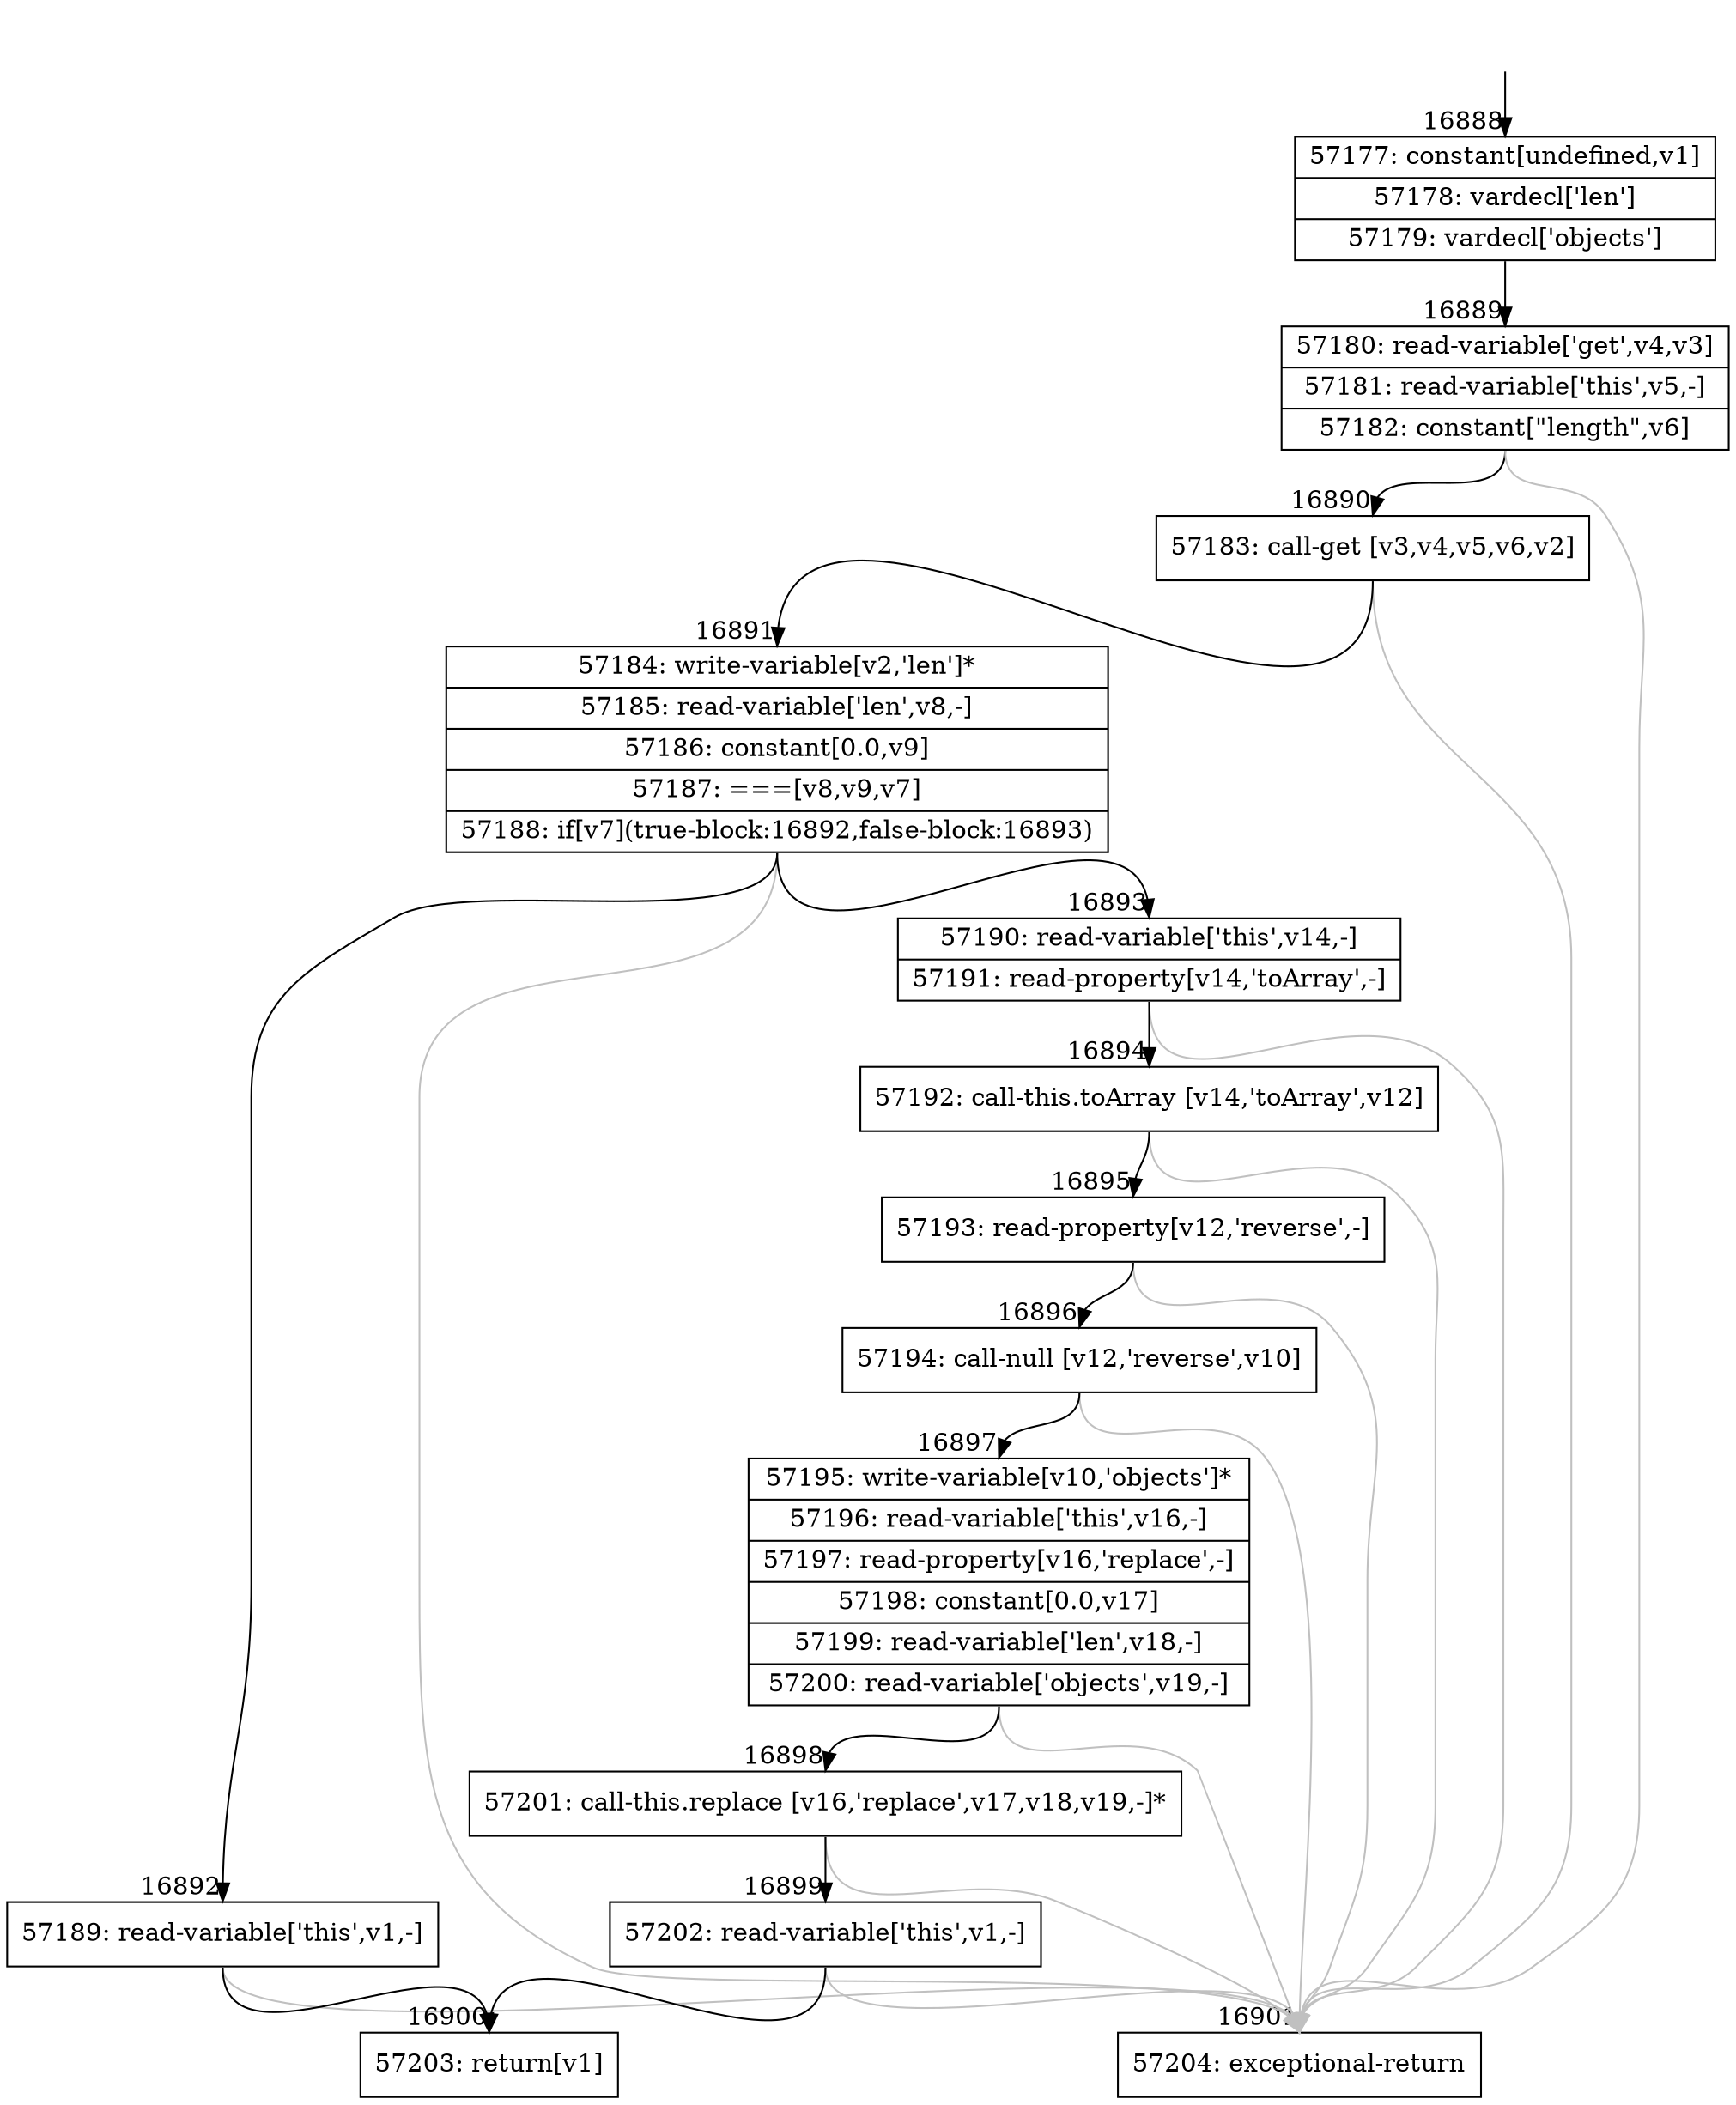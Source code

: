 digraph {
rankdir="TD"
BB_entry1445[shape=none,label=""];
BB_entry1445 -> BB16888 [tailport=s, headport=n, headlabel="    16888"]
BB16888 [shape=record label="{57177: constant[undefined,v1]|57178: vardecl['len']|57179: vardecl['objects']}" ] 
BB16888 -> BB16889 [tailport=s, headport=n, headlabel="      16889"]
BB16889 [shape=record label="{57180: read-variable['get',v4,v3]|57181: read-variable['this',v5,-]|57182: constant[\"length\",v6]}" ] 
BB16889 -> BB16890 [tailport=s, headport=n, headlabel="      16890"]
BB16889 -> BB16901 [tailport=s, headport=n, color=gray, headlabel="      16901"]
BB16890 [shape=record label="{57183: call-get [v3,v4,v5,v6,v2]}" ] 
BB16890 -> BB16891 [tailport=s, headport=n, headlabel="      16891"]
BB16890 -> BB16901 [tailport=s, headport=n, color=gray]
BB16891 [shape=record label="{57184: write-variable[v2,'len']*|57185: read-variable['len',v8,-]|57186: constant[0.0,v9]|57187: ===[v8,v9,v7]|57188: if[v7](true-block:16892,false-block:16893)}" ] 
BB16891 -> BB16892 [tailport=s, headport=n, headlabel="      16892"]
BB16891 -> BB16893 [tailport=s, headport=n, headlabel="      16893"]
BB16891 -> BB16901 [tailport=s, headport=n, color=gray]
BB16892 [shape=record label="{57189: read-variable['this',v1,-]}" ] 
BB16892 -> BB16900 [tailport=s, headport=n, headlabel="      16900"]
BB16892 -> BB16901 [tailport=s, headport=n, color=gray]
BB16893 [shape=record label="{57190: read-variable['this',v14,-]|57191: read-property[v14,'toArray',-]}" ] 
BB16893 -> BB16894 [tailport=s, headport=n, headlabel="      16894"]
BB16893 -> BB16901 [tailport=s, headport=n, color=gray]
BB16894 [shape=record label="{57192: call-this.toArray [v14,'toArray',v12]}" ] 
BB16894 -> BB16895 [tailport=s, headport=n, headlabel="      16895"]
BB16894 -> BB16901 [tailport=s, headport=n, color=gray]
BB16895 [shape=record label="{57193: read-property[v12,'reverse',-]}" ] 
BB16895 -> BB16896 [tailport=s, headport=n, headlabel="      16896"]
BB16895 -> BB16901 [tailport=s, headport=n, color=gray]
BB16896 [shape=record label="{57194: call-null [v12,'reverse',v10]}" ] 
BB16896 -> BB16897 [tailport=s, headport=n, headlabel="      16897"]
BB16896 -> BB16901 [tailport=s, headport=n, color=gray]
BB16897 [shape=record label="{57195: write-variable[v10,'objects']*|57196: read-variable['this',v16,-]|57197: read-property[v16,'replace',-]|57198: constant[0.0,v17]|57199: read-variable['len',v18,-]|57200: read-variable['objects',v19,-]}" ] 
BB16897 -> BB16898 [tailport=s, headport=n, headlabel="      16898"]
BB16897 -> BB16901 [tailport=s, headport=n, color=gray]
BB16898 [shape=record label="{57201: call-this.replace [v16,'replace',v17,v18,v19,-]*}" ] 
BB16898 -> BB16899 [tailport=s, headport=n, headlabel="      16899"]
BB16898 -> BB16901 [tailport=s, headport=n, color=gray]
BB16899 [shape=record label="{57202: read-variable['this',v1,-]}" ] 
BB16899 -> BB16900 [tailport=s, headport=n]
BB16899 -> BB16901 [tailport=s, headport=n, color=gray]
BB16900 [shape=record label="{57203: return[v1]}" ] 
BB16901 [shape=record label="{57204: exceptional-return}" ] 
//#$~ 31766
}

